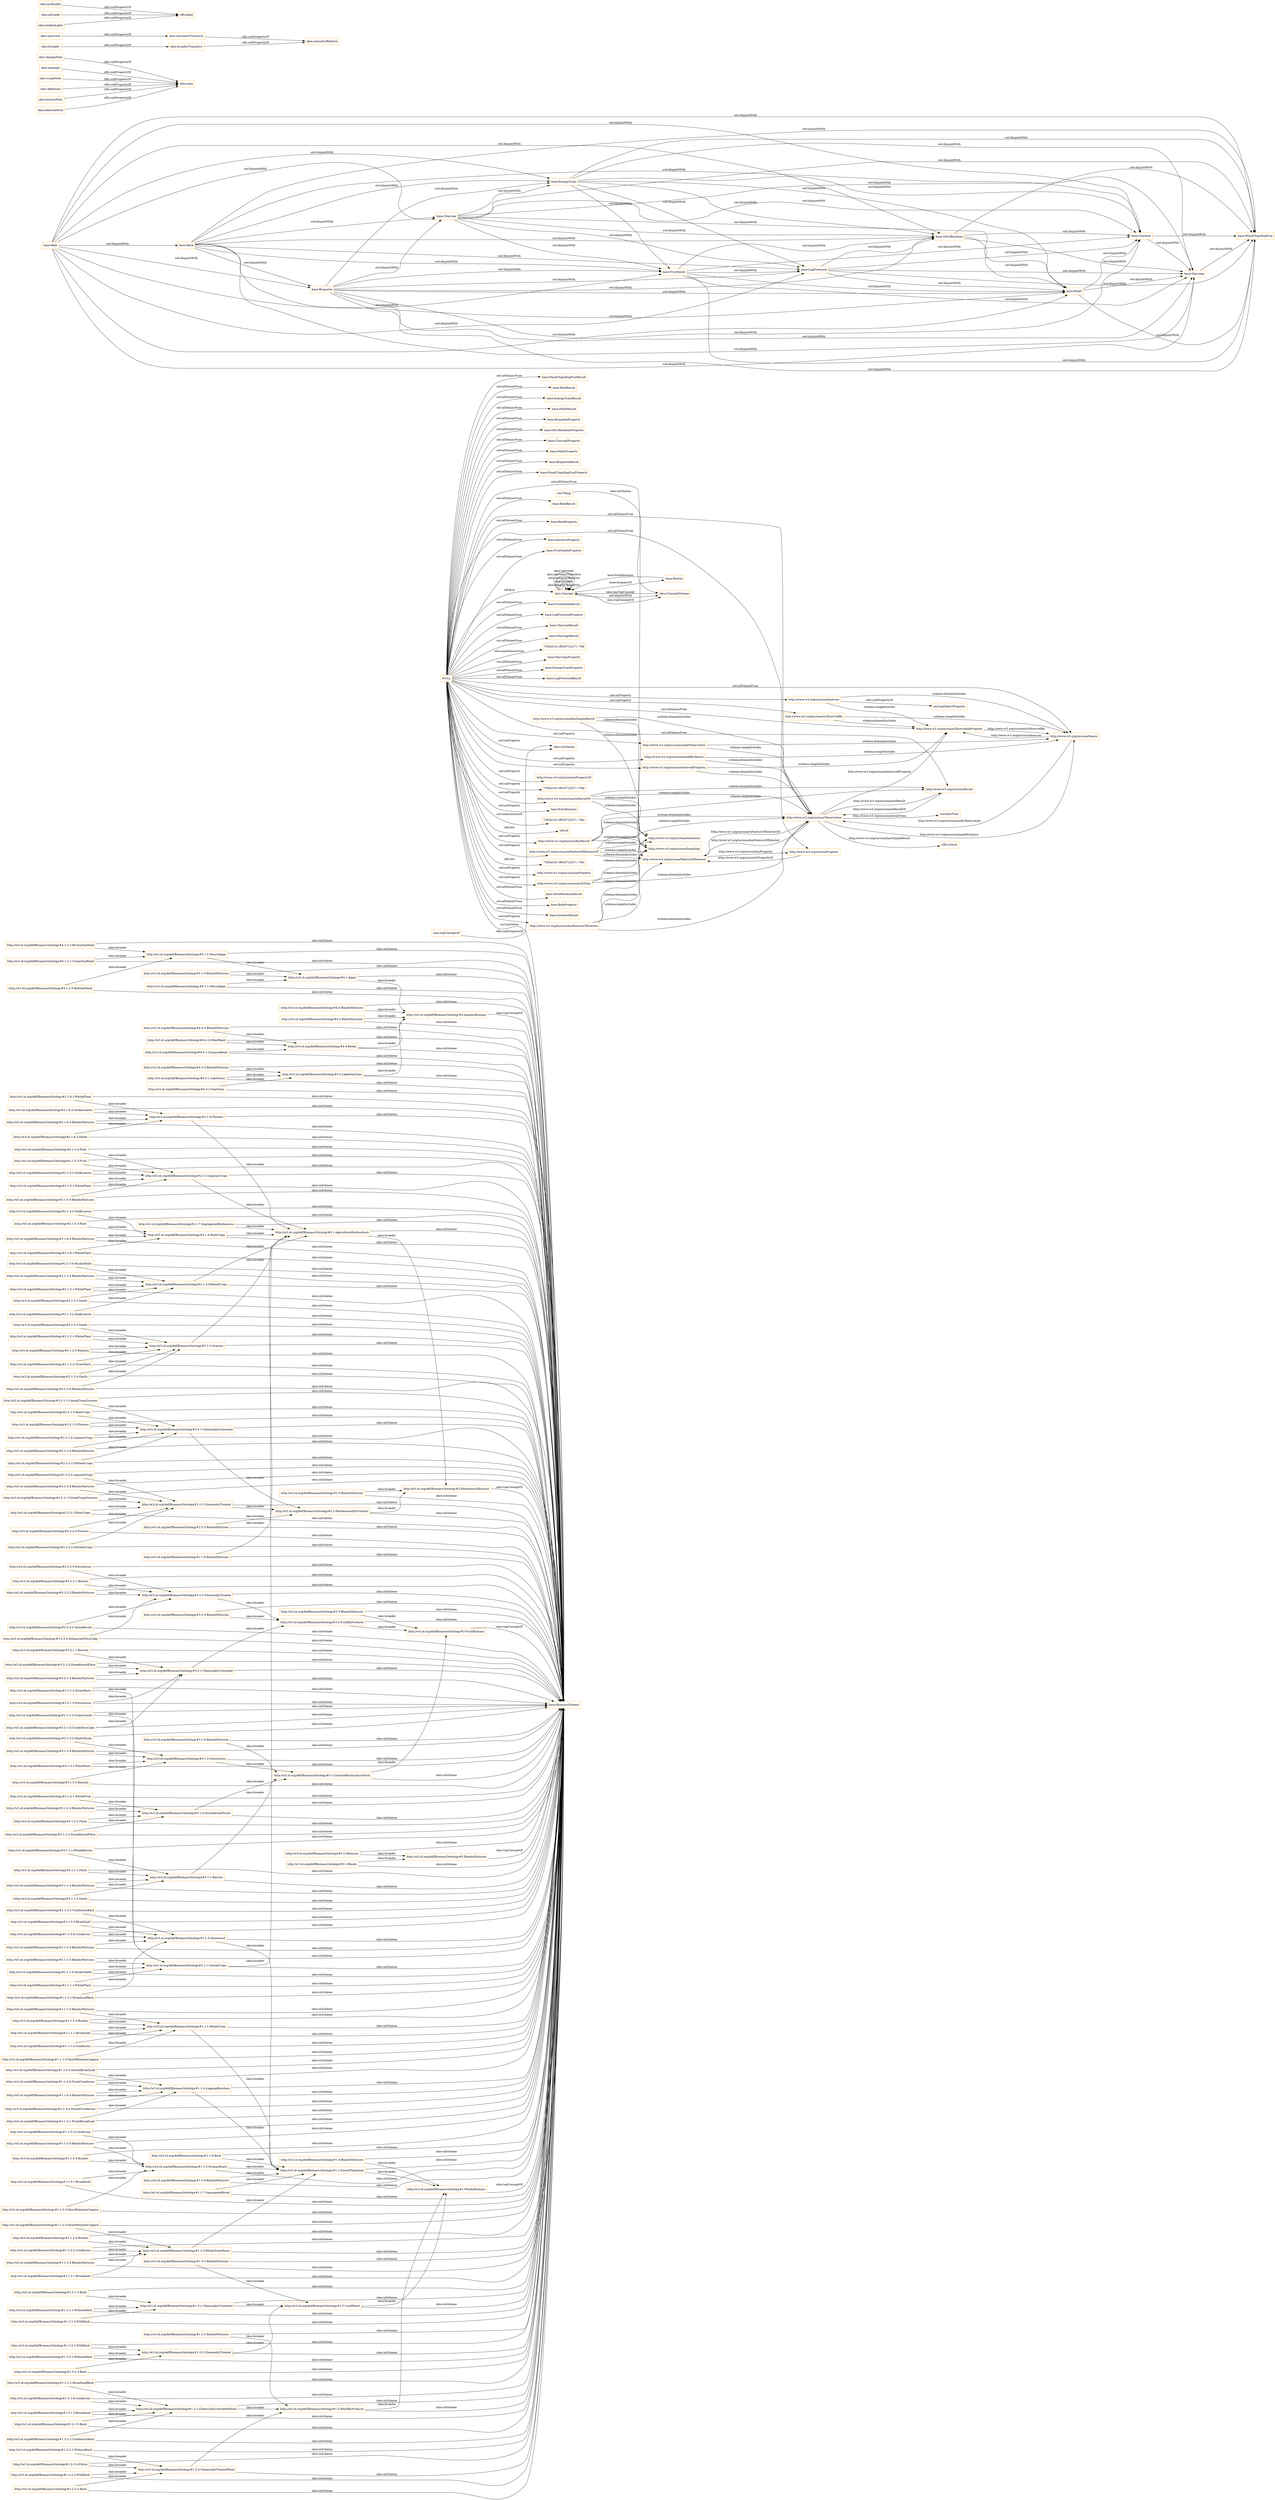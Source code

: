 digraph ar2dtool_diagram { 
rankdir=LR;
size="1501"
node [shape = rectangle, color="orange"]; "http://www.w3.org/ns/sosa/FeatureOfInterest" "base:OliveResiduesResult" "base:BaleProperty" "base:WoodChipsHogFuel" "base:OliveResidues" "http://www.w3.org/ns/sosa/Result" "base:SawdustResult" "base:WoodChipsHogFuelResult" "base:BaleResult" "base:EnergyGrainResult" "base:PelletResult" "base:EnergyGrain" "base:BriquetteProperty" "base:OliveResiduesProperty" "base:CharcoalProperty" "base:Biofuel" "base:Sawdust" "base:PelletProperty" "base:BriquetteResult" "base:WoodChipsHogFuelProperty" "skos:ConceptScheme" "base:BarkResult" "base:Bale" "http://www.w3.org/ns/sosa/Observation" "skos:Concept" "base:BarkProperty" "http://www.w3.org/ns/sosa/ObservableProperty" "base:Shavings" "base:SawdustProperty" "base:FruitSeedsProperty" "http://www.w3.org/ns/sosa/Sensor" "base:FruitSeedsResult" "base:Charcoal" "base:LogFirewoodProperty" "base:CharcoalResult" "base:FruitSeeds" "base:LogFirewood" "base:Pellet" "base:ShavingsResult" "base:Bark" "73f3a51b:18920722e71:-7fef" "base:ShavingsProperty" "base:EnergyGrainProperty" "base:LogFirewoodResult" "http://www.w3.org/ns/ssn/Property" "base:Briquette" ; /*classes style*/
	"http://w3.id.org/def/BiomassOntology#1-4-BlendsMixtures" -> "base:BiomassScheme" [ label = "skos:inScheme" ];
	"http://w3.id.org/def/BiomassOntology#1-4-BlendsMixtures" -> "http://w3.id.org/def/BiomassOntology#1-WoodyBiomass" [ label = "skos:broader" ];
	"http://w3.id.org/def/BiomassOntology#4-3-LakeSeaGrass" -> "base:BiomassScheme" [ label = "skos:inScheme" ];
	"http://w3.id.org/def/BiomassOntology#4-3-LakeSeaGrass" -> "http://w3.id.org/def/BiomassOntology#4-AquaticBiomass" [ label = "skos:broader" ];
	"http://w3.id.org/def/BiomassOntology#2-2-2-2-OilSeedCrops" -> "base:BiomassScheme" [ label = "skos:inScheme" ];
	"http://w3.id.org/def/BiomassOntology#2-2-2-2-OilSeedCrops" -> "http://w3.id.org/def/BiomassOntology#2-2-2-ChemicallyTreated" [ label = "skos:broader" ];
	"base:FruitSeeds" -> "base:OliveResidues" [ label = "owl:disjointWith" ];
	"base:FruitSeeds" -> "base:Sawdust" [ label = "owl:disjointWith" ];
	"base:FruitSeeds" -> "base:LogFirewood" [ label = "owl:disjointWith" ];
	"base:FruitSeeds" -> "base:WoodChipsHogFuel" [ label = "owl:disjointWith" ];
	"base:FruitSeeds" -> "base:Shavings" [ label = "owl:disjointWith" ];
	"base:FruitSeeds" -> "base:Pellet" [ label = "owl:disjointWith" ];
	"http://w3.id.org/def/BiomassOntology#1-1-3-5-BlendsMixtures" -> "base:BiomassScheme" [ label = "skos:inScheme" ];
	"http://w3.id.org/def/BiomassOntology#1-1-3-5-BlendsMixtures" -> "http://w3.id.org/def/BiomassOntology#1-1-3-Stemwood" [ label = "skos:broader" ];
	"skos:changeNote" -> "skos:note" [ label = "rdfs:subPropertyOf" ];
	"http://w3.id.org/def/BiomassOntology#1-1-1-1-BroadLeaf" -> "base:BiomassScheme" [ label = "skos:inScheme" ];
	"http://w3.id.org/def/BiomassOntology#1-1-1-1-BroadLeaf" -> "http://w3.id.org/def/BiomassOntology#1-1-1-WholeTrees" [ label = "skos:broader" ];
	"http://w3.id.org/def/BiomassOntology#3-1-1-Berries" -> "base:BiomassScheme" [ label = "skos:inScheme" ];
	"http://w3.id.org/def/BiomassOntology#3-1-1-Berries" -> "http://w3.id.org/def/BiomassOntology#3-1-OrchardHorticultureFruit" [ label = "skos:broader" ];
	"http://w3.id.org/def/BiomassOntology#1-1-4-4-StoredConiferous" -> "base:BiomassScheme" [ label = "skos:inScheme" ];
	"http://w3.id.org/def/BiomassOntology#1-1-4-4-StoredConiferous" -> "http://w3.id.org/def/BiomassOntology#1-1-4-LoggingResidues" [ label = "skos:broader" ];
	"http://w3.id.org/def/BiomassOntology#2-1-1-5-BlendsMixtures" -> "base:BiomassScheme" [ label = "skos:inScheme" ];
	"http://w3.id.org/def/BiomassOntology#2-1-1-5-BlendsMixtures" -> "http://w3.id.org/def/BiomassOntology#2-1-1-CerealCrops" [ label = "skos:broader" ];
	"http://w3.id.org/def/BiomassOntology#3-1-3-2-ShellsHusks" -> "base:BiomassScheme" [ label = "skos:inScheme" ];
	"http://w3.id.org/def/BiomassOntology#3-1-3-2-ShellsHusks" -> "http://w3.id.org/def/BiomassOntology#3-1-3-NutsAcorns" [ label = "skos:broader" ];
	"base:Sawdust" -> "base:WoodChipsHogFuel" [ label = "owl:disjointWith" ];
	"base:Sawdust" -> "base:Shavings" [ label = "owl:disjointWith" ];
	"http://w3.id.org/def/BiomassOntology#2-2-3-BlendsMixtures" -> "base:BiomassScheme" [ label = "skos:inScheme" ];
	"http://w3.id.org/def/BiomassOntology#2-2-3-BlendsMixtures" -> "http://w3.id.org/def/BiomassOntology#2-2-HerbaceousByProducts" [ label = "skos:broader" ];
	"http://w3.id.org/def/BiomassOntology#1-1-3-Stemwood" -> "base:BiomassScheme" [ label = "skos:inScheme" ];
	"http://w3.id.org/def/BiomassOntology#1-1-3-Stemwood" -> "http://w3.id.org/def/BiomassOntology#1-1-ForestPlantation" [ label = "skos:broader" ];
	"http://w3.id.org/def/BiomassOntology#3-3-BlendsMixtures" -> "base:BiomassScheme" [ label = "skos:inScheme" ];
	"http://w3.id.org/def/BiomassOntology#3-3-BlendsMixtures" -> "http://w3.id.org/def/BiomassOntology#3-FruitBiomass" [ label = "skos:broader" ];
	"http://w3.id.org/def/BiomassOntology#2-1-8-BlendsMixtures" -> "base:BiomassScheme" [ label = "skos:inScheme" ];
	"http://w3.id.org/def/BiomassOntology#2-1-8-BlendsMixtures" -> "http://w3.id.org/def/BiomassOntology#2-1-AgricultureHorticulture" [ label = "skos:broader" ];
	"http://w3.id.org/def/BiomassOntology#3-1-4-BlendsMixtures" -> "base:BiomassScheme" [ label = "skos:inScheme" ];
	"http://w3.id.org/def/BiomassOntology#3-1-4-BlendsMixtures" -> "http://w3.id.org/def/BiomassOntology#3-1-OrchardHorticultureFruit" [ label = "skos:broader" ];
	"http://w3.id.org/def/BiomassOntology#3-1-1-1-WholeBerries" -> "base:BiomassScheme" [ label = "skos:inScheme" ];
	"http://w3.id.org/def/BiomassOntology#3-1-1-1-WholeBerries" -> "http://w3.id.org/def/BiomassOntology#3-1-1-Berries" [ label = "skos:broader" ];
	"http://w3.id.org/def/BiomassOntology#2-1-6-1-WholePlant" -> "base:BiomassScheme" [ label = "skos:inScheme" ];
	"http://w3.id.org/def/BiomassOntology#2-1-6-1-WholePlant" -> "http://w3.id.org/def/BiomassOntology#2-1-6-Flowers" [ label = "skos:broader" ];
	"http://w3.id.org/def/BiomassOntology#2-2-2-1-CerealCropsGrasses" -> "base:BiomassScheme" [ label = "skos:inScheme" ];
	"http://w3.id.org/def/BiomassOntology#2-2-2-1-CerealCropsGrasses" -> "http://w3.id.org/def/BiomassOntology#2-2-2-ChemicallyTreated" [ label = "skos:broader" ];
	"http://w3.id.org/def/BiomassOntology#2-1-5-LegumeCrops" -> "base:BiomassScheme" [ label = "skos:inScheme" ];
	"http://w3.id.org/def/BiomassOntology#2-1-5-LegumeCrops" -> "http://w3.id.org/def/BiomassOntology#2-1-AgricultureHorticulture" [ label = "skos:broader" ];
	"http://w3.id.org/def/BiomassOntology#2-1-1-1-WholePlant" -> "base:BiomassScheme" [ label = "skos:inScheme" ];
	"http://w3.id.org/def/BiomassOntology#2-1-1-1-WholePlant" -> "http://w3.id.org/def/BiomassOntology#2-1-1-CerealCrops" [ label = "skos:broader" ];
	"skos:example" -> "skos:note" [ label = "rdfs:subPropertyOf" ];
	"http://w3.id.org/def/BiomassOntology#1-1-5-4-Bushes" -> "base:BiomassScheme" [ label = "skos:inScheme" ];
	"http://w3.id.org/def/BiomassOntology#1-1-5-4-Bushes" -> "http://w3.id.org/def/BiomassOntology#1-1-5-StumpsRoots" [ label = "skos:broader" ];
	"http://w3.id.org/def/BiomassOntology#1-2-1-1-BroadLeafBark" -> "base:BiomassScheme" [ label = "skos:inScheme" ];
	"http://w3.id.org/def/BiomassOntology#1-2-1-1-BroadLeafBark" -> "http://w3.id.org/def/BiomassOntology#1-2-1-ChemicallyUntreatedWood" [ label = "skos:broader" ];
	"http://w3.id.org/def/BiomassOntology#2-2-HerbaceousByProducts" -> "base:BiomassScheme" [ label = "skos:inScheme" ];
	"http://w3.id.org/def/BiomassOntology#2-2-HerbaceousByProducts" -> "http://w3.id.org/def/BiomassOntology#2-HerbaceousBiomass" [ label = "skos:broader" ];
	"http://www.w3.org/ns/sosa/resultTime" -> "http://www.w3.org/ns/sosa/Observation" [ label = "schema:domainIncludes" ];
	"http://www.w3.org/ns/sosa/resultTime" -> "http://www.w3.org/ns/sosa/Actuation" [ label = "schema:domainIncludes" ];
	"http://www.w3.org/ns/sosa/resultTime" -> "http://www.w3.org/ns/sosa/Sampling" [ label = "schema:domainIncludes" ];
	"http://w3.id.org/def/BiomassOntology#1-1-4-3-StoredBroadLeaf" -> "base:BiomassScheme" [ label = "skos:inScheme" ];
	"http://w3.id.org/def/BiomassOntology#1-1-4-3-StoredBroadLeaf" -> "http://w3.id.org/def/BiomassOntology#1-1-4-LoggingResidues" [ label = "skos:broader" ];
	"http://w3.id.org/def/BiomassOntology#1-1-2-5-BlendsMixtures" -> "base:BiomassScheme" [ label = "skos:inScheme" ];
	"http://w3.id.org/def/BiomassOntology#1-1-2-5-BlendsMixtures" -> "http://w3.id.org/def/BiomassOntology#1-1-2-WholeTreesRoots" [ label = "skos:broader" ];
	"http://w3.id.org/def/BiomassOntology#4-1-3-BlendsMixtures" -> "base:BiomassScheme" [ label = "skos:inScheme" ];
	"http://w3.id.org/def/BiomassOntology#4-1-3-BlendsMixtures" -> "http://w3.id.org/def/BiomassOntology#4-1-Algae" [ label = "skos:broader" ];
	"http://w3.id.org/def/BiomassOntology#1-3-3-BlendsMixtures" -> "base:BiomassScheme" [ label = "skos:inScheme" ];
	"http://w3.id.org/def/BiomassOntology#1-3-3-BlendsMixtures" -> "http://w3.id.org/def/BiomassOntology#1-3-UsedWood" [ label = "skos:broader" ];
	"skos:broaderTransitive" -> "skos:semanticRelation" [ label = "rdfs:subPropertyOf" ];
	"http://w3.id.org/def/BiomassOntology#1-1-1-4-Bushes" -> "base:BiomassScheme" [ label = "skos:inScheme" ];
	"http://w3.id.org/def/BiomassOntology#1-1-1-4-Bushes" -> "http://w3.id.org/def/BiomassOntology#1-1-1-WholeTrees" [ label = "skos:broader" ];
	"skos:narrower" -> "skos:narrowerTransitive" [ label = "rdfs:subPropertyOf" ];
	"http://w3.id.org/def/BiomassOntology#2-1-4-2-StalkLeaves" -> "base:BiomassScheme" [ label = "skos:inScheme" ];
	"http://w3.id.org/def/BiomassOntology#2-1-4-2-StalkLeaves" -> "http://w3.id.org/def/BiomassOntology#2-1-4-RootCrops" [ label = "skos:broader" ];
	"http://w3.id.org/def/BiomassOntology#1-1-5-2-Coniferous" -> "base:BiomassScheme" [ label = "skos:inScheme" ];
	"http://w3.id.org/def/BiomassOntology#1-1-5-2-Coniferous" -> "http://w3.id.org/def/BiomassOntology#1-1-5-StumpsRoots" [ label = "skos:broader" ];
	"http://w3.id.org/def/BiomassOntology#2-3-BlendsMixtures" -> "base:BiomassScheme" [ label = "skos:inScheme" ];
	"http://w3.id.org/def/BiomassOntology#2-3-BlendsMixtures" -> "http://w3.id.org/def/BiomassOntology#2-HerbaceousBiomass" [ label = "skos:broader" ];
	"http://w3.id.org/def/BiomassOntology#2-1-3-4-HusksShells" -> "base:BiomassScheme" [ label = "skos:inScheme" ];
	"http://w3.id.org/def/BiomassOntology#2-1-3-4-HusksShells" -> "http://w3.id.org/def/BiomassOntology#2-1-3-OilSeedCrops" [ label = "skos:broader" ];
	"http://w3.id.org/def/BiomassOntology#5-2-Mixtures" -> "base:BiomassScheme" [ label = "skos:inScheme" ];
	"http://w3.id.org/def/BiomassOntology#5-2-Mixtures" -> "http://w3.id.org/def/BiomassOntology#5-BlendsMixtures" [ label = "skos:broader" ];
	"http://www.w3.org/ns/sosa/madeObservation" -> "http://www.w3.org/ns/sosa/Observation" [ label = "schema:rangeIncludes" ];
	"http://www.w3.org/ns/sosa/madeObservation" -> "http://www.w3.org/ns/sosa/Sensor" [ label = "schema:domainIncludes" ];
	"http://w3.id.org/def/BiomassOntology#2-1-2-1-WholePlant" -> "base:BiomassScheme" [ label = "skos:inScheme" ];
	"http://w3.id.org/def/BiomassOntology#2-1-2-1-WholePlant" -> "http://w3.id.org/def/BiomassOntology#2-1-2-Grasses" [ label = "skos:broader" ];
	"http://w3.id.org/def/BiomassOntology#1-1-ForestPlantation" -> "base:BiomassScheme" [ label = "skos:inScheme" ];
	"http://w3.id.org/def/BiomassOntology#1-1-ForestPlantation" -> "http://w3.id.org/def/BiomassOntology#1-WoodyBiomass" [ label = "skos:broader" ];
	"http://w3.id.org/def/BiomassOntology#2-1-1-2-StrawParts" -> "base:BiomassScheme" [ label = "skos:inScheme" ];
	"http://w3.id.org/def/BiomassOntology#2-1-1-2-StrawParts" -> "http://w3.id.org/def/BiomassOntology#2-1-1-CerealCrops" [ label = "skos:broader" ];
	"skos:scopeNote" -> "skos:note" [ label = "rdfs:subPropertyOf" ];
	"http://w3.id.org/def/BiomassOntology#2-1-6-2-StalksLeaves" -> "base:BiomassScheme" [ label = "skos:inScheme" ];
	"http://w3.id.org/def/BiomassOntology#2-1-6-2-StalksLeaves" -> "http://w3.id.org/def/BiomassOntology#2-1-6-Flowers" [ label = "skos:broader" ];
	"http://w3.id.org/def/BiomassOntology#2-1-4-3-Root" -> "base:BiomassScheme" [ label = "skos:inScheme" ];
	"http://w3.id.org/def/BiomassOntology#2-1-4-3-Root" -> "http://w3.id.org/def/BiomassOntology#2-1-4-RootCrops" [ label = "skos:broader" ];
	"http://w3.id.org/def/BiomassOntology#4-4-3-BlendsMixtures" -> "base:BiomassScheme" [ label = "skos:inScheme" ];
	"http://w3.id.org/def/BiomassOntology#4-4-3-BlendsMixtures" -> "http://w3.id.org/def/BiomassOntology#4-4-Reeds" [ label = "skos:broader" ];
	"base:Charcoal" -> "base:FruitSeeds" [ label = "owl:disjointWith" ];
	"base:Charcoal" -> "base:EnergyGrain" [ label = "owl:disjointWith" ];
	"base:Charcoal" -> "base:LogFirewood" [ label = "owl:disjointWith" ];
	"base:Charcoal" -> "base:Pellet" [ label = "owl:disjointWith" ];
	"base:Charcoal" -> "base:Sawdust" [ label = "owl:disjointWith" ];
	"base:Charcoal" -> "base:WoodChipsHogFuel" [ label = "owl:disjointWith" ];
	"base:Charcoal" -> "base:OliveResidues" [ label = "owl:disjointWith" ];
	"base:Charcoal" -> "base:Shavings" [ label = "owl:disjointWith" ];
	"skos:prefLabel" -> "rdfs:label" [ label = "rdfs:subPropertyOf" ];
	"http://www.w3.org/ns/sosa/hasSimpleResult" -> "http://www.w3.org/ns/sosa/Observation" [ label = "schema:domainIncludes" ];
	"http://www.w3.org/ns/sosa/hasSimpleResult" -> "http://www.w3.org/ns/sosa/Actuation" [ label = "schema:domainIncludes" ];
	"http://www.w3.org/ns/sosa/hasSimpleResult" -> "http://www.w3.org/ns/sosa/Sampling" [ label = "schema:domainIncludes" ];
	"http://w3.id.org/def/BiomassOntology#2-1-2-4-Shells" -> "base:BiomassScheme" [ label = "skos:inScheme" ];
	"http://w3.id.org/def/BiomassOntology#2-1-2-4-Shells" -> "http://w3.id.org/def/BiomassOntology#2-1-2-Grasses" [ label = "skos:broader" ];
	"http://w3.id.org/def/BiomassOntology#4-1-2-MacroAlgae" -> "base:BiomassScheme" [ label = "skos:inScheme" ];
	"http://w3.id.org/def/BiomassOntology#4-1-2-MacroAlgae" -> "http://w3.id.org/def/BiomassOntology#4-1-Algae" [ label = "skos:broader" ];
	"http://w3.id.org/def/BiomassOntology#3-2-3-BlendsMixtures" -> "base:BiomassScheme" [ label = "skos:inScheme" ];
	"http://w3.id.org/def/BiomassOntology#3-2-3-BlendsMixtures" -> "http://w3.id.org/def/BiomassOntology#3-2-FruitByProducts" [ label = "skos:broader" ];
	"base:OliveResidues" -> "base:Sawdust" [ label = "owl:disjointWith" ];
	"base:OliveResidues" -> "base:Shavings" [ label = "owl:disjointWith" ];
	"base:OliveResidues" -> "base:Pellet" [ label = "owl:disjointWith" ];
	"base:OliveResidues" -> "base:WoodChipsHogFuel" [ label = "owl:disjointWith" ];
	"http://w3.id.org/def/BiomassOntology#1-1-1-5-BlendsMixtures" -> "base:BiomassScheme" [ label = "skos:inScheme" ];
	"http://w3.id.org/def/BiomassOntology#1-1-1-5-BlendsMixtures" -> "http://w3.id.org/def/BiomassOntology#1-1-1-WholeTrees" [ label = "skos:broader" ];
	"http://w3.id.org/def/BiomassOntology#1-2-3-BlendsMixtures" -> "base:BiomassScheme" [ label = "skos:inScheme" ];
	"http://w3.id.org/def/BiomassOntology#1-2-3-BlendsMixtures" -> "http://w3.id.org/def/BiomassOntology#1-2-WoodByProducts" [ label = "skos:broader" ];
	"http://w3.id.org/def/BiomassOntology#4-1-2-1-GreenSeaWeed" -> "base:BiomassScheme" [ label = "skos:inScheme" ];
	"http://w3.id.org/def/BiomassOntology#4-1-2-1-GreenSeaWeed" -> "http://w3.id.org/def/BiomassOntology#4-1-2-MacroAlgae" [ label = "skos:broader" ];
	"http://w3.id.org/def/BiomassOntology#3-1-2-1-WholeFruit" -> "base:BiomassScheme" [ label = "skos:inScheme" ];
	"http://w3.id.org/def/BiomassOntology#3-1-2-1-WholeFruit" -> "http://w3.id.org/def/BiomassOntology#3-1-2-StoneKernelFruits" [ label = "skos:broader" ];
	"base:Bale" -> "base:OliveResidues" [ label = "owl:disjointWith" ];
	"base:Bale" -> "base:EnergyGrain" [ label = "owl:disjointWith" ];
	"base:Bale" -> "base:Bark" [ label = "owl:disjointWith" ];
	"base:Bale" -> "base:WoodChipsHogFuel" [ label = "owl:disjointWith" ];
	"base:Bale" -> "base:LogFirewood" [ label = "owl:disjointWith" ];
	"base:Bale" -> "base:Sawdust" [ label = "owl:disjointWith" ];
	"base:Bale" -> "base:FruitSeeds" [ label = "owl:disjointWith" ];
	"base:Bale" -> "base:Pellet" [ label = "owl:disjointWith" ];
	"base:Bale" -> "base:Shavings" [ label = "owl:disjointWith" ];
	"base:Bale" -> "base:Charcoal" [ label = "owl:disjointWith" ];
	"base:Bale" -> "base:Briquette" [ label = "owl:disjointWith" ];
	"http://w3.id.org/def/BiomassOntology#4-1-Algae" -> "base:BiomassScheme" [ label = "skos:inScheme" ];
	"http://w3.id.org/def/BiomassOntology#4-1-Algae" -> "http://w3.id.org/def/BiomassOntology#4-AquaticBiomass" [ label = "skos:broader" ];
	"http://w3.id.org/def/BiomassOntology#1-2-1-4-Coniferous" -> "base:BiomassScheme" [ label = "skos:inScheme" ];
	"http://w3.id.org/def/BiomassOntology#1-2-1-4-Coniferous" -> "http://w3.id.org/def/BiomassOntology#1-2-1-ChemicallyUntreatedWood" [ label = "skos:broader" ];
	"http://www.w3.org/ns/sosa/observedProperty" -> "http://www.w3.org/ns/sosa/ObservableProperty" [ label = "schema:rangeIncludes" ];
	"http://www.w3.org/ns/sosa/observedProperty" -> "http://www.w3.org/ns/sosa/Observation" [ label = "schema:domainIncludes" ];
	"http://w3.id.org/def/BiomassOntology#1-1-1-2-Coniferous" -> "base:BiomassScheme" [ label = "skos:inScheme" ];
	"http://w3.id.org/def/BiomassOntology#1-1-1-2-Coniferous" -> "http://w3.id.org/def/BiomassOntology#1-1-1-WholeTrees" [ label = "skos:broader" ];
	"http://w3.id.org/def/BiomassOntology#2-2-2-ChemicallyTreated" -> "base:BiomassScheme" [ label = "skos:inScheme" ];
	"http://w3.id.org/def/BiomassOntology#2-2-2-ChemicallyTreated" -> "http://w3.id.org/def/BiomassOntology#2-2-HerbaceousByProducts" [ label = "skos:broader" ];
	"http://www.w3.org/ns/sosa/observes" -> "http://www.w3.org/ns/sosa/ObservableProperty" [ label = "schema:rangeIncludes" ];
	"http://www.w3.org/ns/sosa/observes" -> "owl:topObjectProperty" [ label = "rdfs:subPropertyOf" ];
	"http://www.w3.org/ns/sosa/observes" -> "http://www.w3.org/ns/sosa/Sensor" [ label = "schema:domainIncludes" ];
	"http://w3.id.org/def/BiomassOntology#2-2-1-ChemicallyUntreated" -> "base:BiomassScheme" [ label = "skos:inScheme" ];
	"http://w3.id.org/def/BiomassOntology#2-2-1-ChemicallyUntreated" -> "http://w3.id.org/def/BiomassOntology#2-2-HerbaceousByProducts" [ label = "skos:broader" ];
	"http://w3.id.org/def/BiomassOntology#3-2-2-1-Berries" -> "base:BiomassScheme" [ label = "skos:inScheme" ];
	"http://w3.id.org/def/BiomassOntology#3-2-2-1-Berries" -> "http://w3.id.org/def/BiomassOntology#3-2-2-ChemicallyTreated" [ label = "skos:broader" ];
	"http://w3.id.org/def/BiomassOntology#2-1-3-1-WholePlant" -> "base:BiomassScheme" [ label = "skos:inScheme" ];
	"http://w3.id.org/def/BiomassOntology#2-1-3-1-WholePlant" -> "http://w3.id.org/def/BiomassOntology#2-1-3-OilSeedCrops" [ label = "skos:broader" ];
	"http://w3.id.org/def/BiomassOntology#2-2-1-2-OilSeedCrops" -> "base:BiomassScheme" [ label = "skos:inScheme" ];
	"http://w3.id.org/def/BiomassOntology#2-2-1-2-OilSeedCrops" -> "http://w3.id.org/def/BiomassOntology#2-2-1-ChemicallyUntreated" [ label = "skos:broader" ];
	"http://w3.id.org/def/BiomassOntology#1-3-1-2-WithBark" -> "base:BiomassScheme" [ label = "skos:inScheme" ];
	"http://w3.id.org/def/BiomassOntology#1-3-1-2-WithBark" -> "http://w3.id.org/def/BiomassOntology#1-3-1-ChemicallyUntreated" [ label = "skos:broader" ];
	"http://w3.id.org/def/BiomassOntology#2-2-1-1-CerealCropsGrasses" -> "base:BiomassScheme" [ label = "skos:inScheme" ];
	"http://w3.id.org/def/BiomassOntology#2-2-1-1-CerealCropsGrasses" -> "http://w3.id.org/def/BiomassOntology#2-2-1-ChemicallyUntreated" [ label = "skos:broader" ];
	"http://w3.id.org/def/BiomassOntology#4-5-BlendsMixtures" -> "base:BiomassScheme" [ label = "skos:inScheme" ];
	"http://w3.id.org/def/BiomassOntology#4-5-BlendsMixtures" -> "http://w3.id.org/def/BiomassOntology#4-AquaticBiomass" [ label = "skos:broader" ];
	"http://w3.id.org/def/BiomassOntology#2-1-2-2-StrawParts" -> "base:BiomassScheme" [ label = "skos:inScheme" ];
	"http://w3.id.org/def/BiomassOntology#2-1-2-2-StrawParts" -> "http://w3.id.org/def/BiomassOntology#2-1-2-Grasses" [ label = "skos:broader" ];
	"http://w3.id.org/def/BiomassOntology#2-1-7-SegregatedHerbaceous" -> "base:BiomassScheme" [ label = "skos:inScheme" ];
	"http://w3.id.org/def/BiomassOntology#2-1-7-SegregatedHerbaceous" -> "http://w3.id.org/def/BiomassOntology#2-1-AgricultureHorticulture" [ label = "skos:broader" ];
	"http://w3.id.org/def/BiomassOntology#3-1-1-2-Flesh" -> "base:BiomassScheme" [ label = "skos:inScheme" ];
	"http://w3.id.org/def/BiomassOntology#3-1-1-2-Flesh" -> "http://w3.id.org/def/BiomassOntology#3-1-1-Berries" [ label = "skos:broader" ];
	"http://w3.id.org/def/BiomassOntology#2-1-AgricultureHorticulture" -> "base:BiomassScheme" [ label = "skos:inScheme" ];
	"http://w3.id.org/def/BiomassOntology#2-1-AgricultureHorticulture" -> "http://w3.id.org/def/BiomassOntology#2-HerbaceousBiomass" [ label = "skos:broader" ];
	"http://w3.id.org/def/BiomassOntology#4-1-2-2-BrownSeaWeed" -> "base:BiomassScheme" [ label = "skos:inScheme" ];
	"http://w3.id.org/def/BiomassOntology#4-1-2-2-BrownSeaWeed" -> "http://w3.id.org/def/BiomassOntology#4-1-2-MacroAlgae" [ label = "skos:broader" ];
	"skos:narrowerTransitive" -> "skos:semanticRelation" [ label = "rdfs:subPropertyOf" ];
	"http://w3.id.org/def/BiomassOntology#4-3-3-BlendsMixtures" -> "base:BiomassScheme" [ label = "skos:inScheme" ];
	"http://w3.id.org/def/BiomassOntology#4-3-3-BlendsMixtures" -> "http://w3.id.org/def/BiomassOntology#4-3-LakeSeaGrass" [ label = "skos:broader" ];
	"http://w3.id.org/def/BiomassOntology#1-1-3-2-ConiferousBark" -> "base:BiomassScheme" [ label = "skos:inScheme" ];
	"http://w3.id.org/def/BiomassOntology#1-1-3-2-ConiferousBark" -> "http://w3.id.org/def/BiomassOntology#1-1-3-Stemwood" [ label = "skos:broader" ];
	"http://w3.id.org/def/BiomassOntology#1-2-2-2-WithBark" -> "base:BiomassScheme" [ label = "skos:inScheme" ];
	"http://w3.id.org/def/BiomassOntology#1-2-2-2-WithBark" -> "http://w3.id.org/def/BiomassOntology#1-2-2-ChemicallyTreatedWood" [ label = "skos:broader" ];
	"skos:altLabel" -> "rdfs:label" [ label = "rdfs:subPropertyOf" ];
	"http://w3.id.org/def/BiomassOntology#2-1-4-RootCrops" -> "base:BiomassScheme" [ label = "skos:inScheme" ];
	"http://w3.id.org/def/BiomassOntology#2-1-4-RootCrops" -> "http://w3.id.org/def/BiomassOntology#2-1-AgricultureHorticulture" [ label = "skos:broader" ];
	"http://w3.id.org/def/BiomassOntology#1-2-1-2-ConiferousBark" -> "base:BiomassScheme" [ label = "skos:inScheme" ];
	"http://w3.id.org/def/BiomassOntology#1-2-1-2-ConiferousBark" -> "http://w3.id.org/def/BiomassOntology#1-2-1-ChemicallyUntreatedWood" [ label = "skos:broader" ];
	"skos:Concept" -> "skos:ConceptScheme" [ label = "owl:disjointWith" ];
	"http://w3.id.org/def/BiomassOntology#2-2-2-6-BlendsMixtures" -> "base:BiomassScheme" [ label = "skos:inScheme" ];
	"http://w3.id.org/def/BiomassOntology#2-2-2-6-BlendsMixtures" -> "http://w3.id.org/def/BiomassOntology#2-2-2-ChemicallyTreated" [ label = "skos:broader" ];
	"http://w3.id.org/def/BiomassOntology#3-2-1-ChemicallyUntreated" -> "base:BiomassScheme" [ label = "skos:inScheme" ];
	"http://w3.id.org/def/BiomassOntology#3-2-1-ChemicallyUntreated" -> "http://w3.id.org/def/BiomassOntology#3-2-FruitByProducts" [ label = "skos:broader" ];
	"skos:hiddenLabel" -> "rdfs:label" [ label = "rdfs:subPropertyOf" ];
	"http://w3.id.org/def/BiomassOntology#2-1-2-3-Seeds" -> "base:BiomassScheme" [ label = "skos:inScheme" ];
	"http://w3.id.org/def/BiomassOntology#2-1-2-3-Seeds" -> "http://w3.id.org/def/BiomassOntology#2-1-2-Grasses" [ label = "skos:broader" ];
	"http://w3.id.org/def/BiomassOntology#3-2-2-3-NutsAcorns" -> "base:BiomassScheme" [ label = "skos:inScheme" ];
	"http://w3.id.org/def/BiomassOntology#3-2-2-3-NutsAcorns" -> "http://w3.id.org/def/BiomassOntology#3-2-2-ChemicallyTreated" [ label = "skos:broader" ];
	"http://w3.id.org/def/BiomassOntology#2-2-1-4-LegumeCrops" -> "base:BiomassScheme" [ label = "skos:inScheme" ];
	"http://w3.id.org/def/BiomassOntology#2-2-1-4-LegumeCrops" -> "http://w3.id.org/def/BiomassOntology#2-2-1-ChemicallyUntreated" [ label = "skos:broader" ];
	"http://w3.id.org/def/BiomassOntology#1-3-2-1-WithoutBark" -> "base:BiomassScheme" [ label = "skos:inScheme" ];
	"http://w3.id.org/def/BiomassOntology#1-3-2-1-WithoutBark" -> "http://w3.id.org/def/BiomassOntology#1-3-2-ChemicallyTreated" [ label = "skos:broader" ];
	"http://www.w3.org/ns/sosa/hasFeatureOfInterest" -> "http://www.w3.org/ns/sosa/Observation" [ label = "schema:domainIncludes" ];
	"http://www.w3.org/ns/sosa/hasFeatureOfInterest" -> "http://www.w3.org/ns/sosa/FeatureOfInterest" [ label = "schema:rangeIncludes" ];
	"http://www.w3.org/ns/sosa/hasFeatureOfInterest" -> "http://www.w3.org/ns/sosa/Sampling" [ label = "schema:domainIncludes" ];
	"http://www.w3.org/ns/sosa/hasFeatureOfInterest" -> "http://www.w3.org/ns/sosa/Actuation" [ label = "schema:domainIncludes" ];
	"http://w3.id.org/def/BiomassOntology#2-1-1-CerealCrops" -> "base:BiomassScheme" [ label = "skos:inScheme" ];
	"http://w3.id.org/def/BiomassOntology#2-1-1-CerealCrops" -> "http://w3.id.org/def/BiomassOntology#2-1-AgricultureHorticulture" [ label = "skos:broader" ];
	"base:Bark" -> "base:Shavings" [ label = "owl:disjointWith" ];
	"base:Bark" -> "base:WoodChipsHogFuel" [ label = "owl:disjointWith" ];
	"base:Bark" -> "base:LogFirewood" [ label = "owl:disjointWith" ];
	"base:Bark" -> "base:OliveResidues" [ label = "owl:disjointWith" ];
	"base:Bark" -> "base:EnergyGrain" [ label = "owl:disjointWith" ];
	"base:Bark" -> "base:Sawdust" [ label = "owl:disjointWith" ];
	"base:Bark" -> "base:Pellet" [ label = "owl:disjointWith" ];
	"base:Bark" -> "base:Briquette" [ label = "owl:disjointWith" ];
	"base:Bark" -> "base:FruitSeeds" [ label = "owl:disjointWith" ];
	"base:Bark" -> "base:Charcoal" [ label = "owl:disjointWith" ];
	"http://w3.id.org/def/BiomassOntology#3-1-3-4-BlendsMixtures" -> "base:BiomassScheme" [ label = "skos:inScheme" ];
	"http://w3.id.org/def/BiomassOntology#3-1-3-4-BlendsMixtures" -> "http://w3.id.org/def/BiomassOntology#3-1-3-NutsAcorns" [ label = "skos:broader" ];
	"http://w3.id.org/def/BiomassOntology#2-1-4-1-WholePlant" -> "base:BiomassScheme" [ label = "skos:inScheme" ];
	"http://w3.id.org/def/BiomassOntology#2-1-4-1-WholePlant" -> "http://w3.id.org/def/BiomassOntology#2-1-4-RootCrops" [ label = "skos:broader" ];
	"http://w3.id.org/def/BiomassOntology#1-1-4-2-FreshConiferous" -> "base:BiomassScheme" [ label = "skos:inScheme" ];
	"http://w3.id.org/def/BiomassOntology#1-1-4-2-FreshConiferous" -> "http://w3.id.org/def/BiomassOntology#1-1-4-LoggingResidues" [ label = "skos:broader" ];
	"http://www.w3.org/ns/sosa/isFeatureOfInterestOf" -> "http://www.w3.org/ns/sosa/FeatureOfInterest" [ label = "schema:domainIncludes" ];
	"http://www.w3.org/ns/sosa/isFeatureOfInterestOf" -> "http://www.w3.org/ns/sosa/Actuation" [ label = "schema:rangeIncludes" ];
	"http://www.w3.org/ns/sosa/isFeatureOfInterestOf" -> "http://www.w3.org/ns/sosa/Sampling" [ label = "schema:rangeIncludes" ];
	"http://www.w3.org/ns/sosa/isFeatureOfInterestOf" -> "http://www.w3.org/ns/sosa/Observation" [ label = "schema:rangeIncludes" ];
	"base:Briquette" -> "base:OliveResidues" [ label = "owl:disjointWith" ];
	"base:Briquette" -> "base:Shavings" [ label = "owl:disjointWith" ];
	"base:Briquette" -> "base:LogFirewood" [ label = "owl:disjointWith" ];
	"base:Briquette" -> "base:EnergyGrain" [ label = "owl:disjointWith" ];
	"base:Briquette" -> "base:FruitSeeds" [ label = "owl:disjointWith" ];
	"base:Briquette" -> "base:Pellet" [ label = "owl:disjointWith" ];
	"base:Briquette" -> "base:Charcoal" [ label = "owl:disjointWith" ];
	"base:Briquette" -> "base:Sawdust" [ label = "owl:disjointWith" ];
	"base:Briquette" -> "base:WoodChipsHogFuel" [ label = "owl:disjointWith" ];
	"http://w3.id.org/def/BiomassOntology#1-1-2-3-ShortRotationCoppice" -> "base:BiomassScheme" [ label = "skos:inScheme" ];
	"http://w3.id.org/def/BiomassOntology#1-1-2-3-ShortRotationCoppice" -> "http://w3.id.org/def/BiomassOntology#1-1-2-WholeTreesRoots" [ label = "skos:broader" ];
	"http://w3.id.org/def/BiomassOntology#1-2-WoodByProducts" -> "base:BiomassScheme" [ label = "skos:inScheme" ];
	"http://w3.id.org/def/BiomassOntology#1-2-WoodByProducts" -> "http://w3.id.org/def/BiomassOntology#1-WoodyBiomass" [ label = "skos:broader" ];
	"http://w3.id.org/def/BiomassOntology#3-2-2-5-BlendsMixtures" -> "base:BiomassScheme" [ label = "skos:inScheme" ];
	"http://w3.id.org/def/BiomassOntology#3-2-2-5-BlendsMixtures" -> "http://w3.id.org/def/BiomassOntology#3-2-2-ChemicallyTreated" [ label = "skos:broader" ];
	"http://w3.id.org/def/BiomassOntology#3-1-2-StoneKernelFruits" -> "base:BiomassScheme" [ label = "skos:inScheme" ];
	"http://w3.id.org/def/BiomassOntology#3-1-2-StoneKernelFruits" -> "http://w3.id.org/def/BiomassOntology#3-1-OrchardHorticultureFruit" [ label = "skos:broader" ];
	"http://w3.id.org/def/BiomassOntology#1-1-4-1-FreshBroadLeaf" -> "base:BiomassScheme" [ label = "skos:inScheme" ];
	"http://w3.id.org/def/BiomassOntology#1-1-4-1-FreshBroadLeaf" -> "http://w3.id.org/def/BiomassOntology#1-1-4-LoggingResidues" [ label = "skos:broader" ];
	"http://w3.id.org/def/BiomassOntology#3-2-2-4-ExhaustedOliveCake" -> "base:BiomassScheme" [ label = "skos:inScheme" ];
	"http://w3.id.org/def/BiomassOntology#3-2-2-4-ExhaustedOliveCake" -> "http://w3.id.org/def/BiomassOntology#3-2-2-ChemicallyTreated" [ label = "skos:broader" ];
	"base:EnergyGrain" -> "base:WoodChipsHogFuel" [ label = "owl:disjointWith" ];
	"base:EnergyGrain" -> "base:Shavings" [ label = "owl:disjointWith" ];
	"base:EnergyGrain" -> "base:Sawdust" [ label = "owl:disjointWith" ];
	"base:EnergyGrain" -> "base:Pellet" [ label = "owl:disjointWith" ];
	"base:EnergyGrain" -> "base:FruitSeeds" [ label = "owl:disjointWith" ];
	"base:EnergyGrain" -> "base:OliveResidues" [ label = "owl:disjointWith" ];
	"base:EnergyGrain" -> "base:LogFirewood" [ label = "owl:disjointWith" ];
	"http://w3.id.org/def/BiomassOntology#1-3-2-2-WithBark" -> "base:BiomassScheme" [ label = "skos:inScheme" ];
	"http://w3.id.org/def/BiomassOntology#1-3-2-2-WithBark" -> "http://w3.id.org/def/BiomassOntology#1-3-2-ChemicallyTreated" [ label = "skos:broader" ];
	"http://w3.id.org/def/BiomassOntology#1-3-2-ChemicallyTreated" -> "base:BiomassScheme" [ label = "skos:inScheme" ];
	"http://w3.id.org/def/BiomassOntology#1-3-2-ChemicallyTreated" -> "http://w3.id.org/def/BiomassOntology#1-3-UsedWood" [ label = "skos:broader" ];
	"http://w3.id.org/def/BiomassOntology#4-2-WaterHyacinth" -> "base:BiomassScheme" [ label = "skos:inScheme" ];
	"http://w3.id.org/def/BiomassOntology#4-2-WaterHyacinth" -> "http://w3.id.org/def/BiomassOntology#4-AquaticBiomass" [ label = "skos:broader" ];
	"http://w3.id.org/def/BiomassOntology#2-2-1-6-BlendsMixtures" -> "base:BiomassScheme" [ label = "skos:inScheme" ];
	"http://w3.id.org/def/BiomassOntology#2-2-1-6-BlendsMixtures" -> "http://w3.id.org/def/BiomassOntology#2-2-1-ChemicallyUntreated" [ label = "skos:broader" ];
	"http://w3.id.org/def/BiomassOntology#3-2-1-2-StoneKernelFibre" -> "base:BiomassScheme" [ label = "skos:inScheme" ];
	"http://w3.id.org/def/BiomassOntology#3-2-1-2-StoneKernelFibre" -> "http://w3.id.org/def/BiomassOntology#3-2-1-ChemicallyUntreated" [ label = "skos:broader" ];
	"http://w3.id.org/def/BiomassOntology#3-2-1-1-Berries" -> "base:BiomassScheme" [ label = "skos:inScheme" ];
	"http://w3.id.org/def/BiomassOntology#3-2-1-1-Berries" -> "http://w3.id.org/def/BiomassOntology#3-2-1-ChemicallyUntreated" [ label = "skos:broader" ];
	"http://w3.id.org/def/BiomassOntology#1-1-2-4-Bushes" -> "base:BiomassScheme" [ label = "skos:inScheme" ];
	"http://w3.id.org/def/BiomassOntology#1-1-2-4-Bushes" -> "http://w3.id.org/def/BiomassOntology#1-1-2-WholeTreesRoots" [ label = "skos:broader" ];
	"http://w3.id.org/def/BiomassOntology#2-1-5-4-Pods" -> "base:BiomassScheme" [ label = "skos:inScheme" ];
	"http://w3.id.org/def/BiomassOntology#2-1-5-4-Pods" -> "http://w3.id.org/def/BiomassOntology#2-1-5-LegumeCrops" [ label = "skos:broader" ];
	"http://w3.id.org/def/BiomassOntology#2-2-2-4-LegumeCrops" -> "base:BiomassScheme" [ label = "skos:inScheme" ];
	"http://w3.id.org/def/BiomassOntology#2-2-2-4-LegumeCrops" -> "http://w3.id.org/def/BiomassOntology#2-2-2-ChemicallyTreated" [ label = "skos:broader" ];
	"http://w3.id.org/def/BiomassOntology#1-3-2-3-Bark" -> "base:BiomassScheme" [ label = "skos:inScheme" ];
	"http://w3.id.org/def/BiomassOntology#1-3-2-3-Bark" -> "http://w3.id.org/def/BiomassOntology#1-3-2-ChemicallyTreated" [ label = "skos:broader" ];
	"http://w3.id.org/def/BiomassOntology#2-1-1-4-HusksShells" -> "base:BiomassScheme" [ label = "skos:inScheme" ];
	"http://w3.id.org/def/BiomassOntology#2-1-1-4-HusksShells" -> "http://w3.id.org/def/BiomassOntology#2-1-1-CerealCrops" [ label = "skos:broader" ];
	"http://w3.id.org/def/BiomassOntology#2-1-5-1-WholePlant" -> "base:BiomassScheme" [ label = "skos:inScheme" ];
	"http://w3.id.org/def/BiomassOntology#2-1-5-1-WholePlant" -> "http://w3.id.org/def/BiomassOntology#2-1-5-LegumeCrops" [ label = "skos:broader" ];
	"http://w3.id.org/def/BiomassOntology#2-2-2-3-RootCrops" -> "base:BiomassScheme" [ label = "skos:inScheme" ];
	"http://w3.id.org/def/BiomassOntology#2-2-2-3-RootCrops" -> "http://w3.id.org/def/BiomassOntology#2-2-2-ChemicallyTreated" [ label = "skos:broader" ];
	"http://w3.id.org/def/BiomassOntology#3-1-2-4-BlendsMixtures" -> "base:BiomassScheme" [ label = "skos:inScheme" ];
	"http://w3.id.org/def/BiomassOntology#3-1-2-4-BlendsMixtures" -> "http://w3.id.org/def/BiomassOntology#3-1-2-StoneKernelFruits" [ label = "skos:broader" ];
	"http://w3.id.org/def/BiomassOntology#2-1-5-5-BlendsMixtures" -> "base:BiomassScheme" [ label = "skos:inScheme" ];
	"http://w3.id.org/def/BiomassOntology#2-1-5-5-BlendsMixtures" -> "http://w3.id.org/def/BiomassOntology#2-1-5-LegumeCrops" [ label = "skos:broader" ];
	"http://w3.id.org/def/BiomassOntology#4-3-2-SeaGrass" -> "base:BiomassScheme" [ label = "skos:inScheme" ];
	"http://w3.id.org/def/BiomassOntology#4-3-2-SeaGrass" -> "http://w3.id.org/def/BiomassOntology#4-3-LakeSeaGrass" [ label = "skos:broader" ];
	"http://w3.id.org/def/BiomassOntology#1-2-2-1-WithoutBark" -> "base:BiomassScheme" [ label = "skos:inScheme" ];
	"http://w3.id.org/def/BiomassOntology#1-2-2-1-WithoutBark" -> "http://w3.id.org/def/BiomassOntology#1-2-2-ChemicallyTreatedWood" [ label = "skos:broader" ];
	"http://w3.id.org/def/BiomassOntology#5-BlendsMixtures" -> "base:BiomassScheme" [ label = "skos:topConceptOf" ];
	"http://w3.id.org/def/BiomassOntology#2-1-3-OilSeedCrops" -> "base:BiomassScheme" [ label = "skos:inScheme" ];
	"http://w3.id.org/def/BiomassOntology#2-1-3-OilSeedCrops" -> "http://w3.id.org/def/BiomassOntology#2-1-AgricultureHorticulture" [ label = "skos:broader" ];
	"http://w3.id.org/def/BiomassOntology#1-1-1-WholeTrees" -> "base:BiomassScheme" [ label = "skos:inScheme" ];
	"http://w3.id.org/def/BiomassOntology#1-1-1-WholeTrees" -> "http://w3.id.org/def/BiomassOntology#1-1-ForestPlantation" [ label = "skos:broader" ];
	"http://w3.id.org/def/BiomassOntology#3-2-1-5-BlendsMixtures" -> "base:BiomassScheme" [ label = "skos:inScheme" ];
	"http://w3.id.org/def/BiomassOntology#3-2-1-5-BlendsMixtures" -> "http://w3.id.org/def/BiomassOntology#3-2-1-ChemicallyUntreated" [ label = "skos:broader" ];
	"http://w3.id.org/def/BiomassOntology#1-1-3-3-BroadLeaf" -> "base:BiomassScheme" [ label = "skos:inScheme" ];
	"http://w3.id.org/def/BiomassOntology#1-1-3-3-BroadLeaf" -> "http://w3.id.org/def/BiomassOntology#1-1-3-Stemwood" [ label = "skos:broader" ];
	"http://w3.id.org/def/BiomassOntology#2-2-2-4-Flowers" -> "base:BiomassScheme" [ label = "skos:inScheme" ];
	"http://w3.id.org/def/BiomassOntology#2-2-2-4-Flowers" -> "http://w3.id.org/def/BiomassOntology#2-2-2-ChemicallyTreated" [ label = "skos:broader" ];
	"http://w3.id.org/def/BiomassOntology#3-1-OrchardHorticultureFruit" -> "base:BiomassScheme" [ label = "skos:inScheme" ];
	"http://w3.id.org/def/BiomassOntology#3-1-OrchardHorticultureFruit" -> "http://w3.id.org/def/BiomassOntology#3-FruitBiomass" [ label = "skos:broader" ];
	"base:LogFirewood" -> "base:OliveResidues" [ label = "owl:disjointWith" ];
	"base:LogFirewood" -> "base:Sawdust" [ label = "owl:disjointWith" ];
	"base:LogFirewood" -> "base:Pellet" [ label = "owl:disjointWith" ];
	"base:LogFirewood" -> "base:WoodChipsHogFuel" [ label = "owl:disjointWith" ];
	"base:LogFirewood" -> "base:Shavings" [ label = "owl:disjointWith" ];
	"http://w3.id.org/def/BiomassOntology#4-AquaticBiomass" -> "base:BiomassScheme" [ label = "skos:topConceptOf" ];
	"http://w3.id.org/def/BiomassOntology#2-1-2-6-BlendsMixtures" -> "base:BiomassScheme" [ label = "skos:inScheme" ];
	"http://w3.id.org/def/BiomassOntology#2-1-2-6-BlendsMixtures" -> "http://w3.id.org/def/BiomassOntology#2-1-2-Grasses" [ label = "skos:broader" ];
	"http://w3.id.org/def/BiomassOntology#2-1-2-Grasses" -> "base:BiomassScheme" [ label = "skos:inScheme" ];
	"http://w3.id.org/def/BiomassOntology#2-1-2-Grasses" -> "http://w3.id.org/def/BiomassOntology#2-1-AgricultureHorticulture" [ label = "skos:broader" ];
	"base:Shavings" -> "base:WoodChipsHogFuel" [ label = "owl:disjointWith" ];
	"http://w3.id.org/def/BiomassOntology#2-1-3-2-StalkLeaves" -> "base:BiomassScheme" [ label = "skos:inScheme" ];
	"http://w3.id.org/def/BiomassOntology#2-1-3-2-StalkLeaves" -> "http://w3.id.org/def/BiomassOntology#2-1-3-OilSeedCrops" [ label = "skos:broader" ];
	"http://w3.id.org/def/BiomassOntology#1-2-2-3-Bark" -> "base:BiomassScheme" [ label = "skos:inScheme" ];
	"http://w3.id.org/def/BiomassOntology#1-2-2-3-Bark" -> "http://w3.id.org/def/BiomassOntology#1-2-2-ChemicallyTreatedWood" [ label = "skos:broader" ];
	"http://w3.id.org/def/BiomassOntology#1-3-1-ChemicallyUntreated" -> "base:BiomassScheme" [ label = "skos:inScheme" ];
	"http://w3.id.org/def/BiomassOntology#1-3-1-ChemicallyUntreated" -> "http://w3.id.org/def/BiomassOntology#1-3-UsedWood" [ label = "skos:broader" ];
	"http://w3.id.org/def/BiomassOntology#3-1-3-NutsAcorns" -> "base:BiomassScheme" [ label = "skos:inScheme" ];
	"http://w3.id.org/def/BiomassOntology#3-1-3-NutsAcorns" -> "http://w3.id.org/def/BiomassOntology#3-1-OrchardHorticultureFruit" [ label = "skos:broader" ];
	"http://www.w3.org/ns/sosa/isObservedBy" -> "http://www.w3.org/ns/sosa/ObservableProperty" [ label = "schema:domainIncludes" ];
	"http://www.w3.org/ns/sosa/isObservedBy" -> "http://www.w3.org/ns/sosa/Sensor" [ label = "schema:rangeIncludes" ];
	"http://w3.id.org/def/BiomassOntology#3-1-1-4-BlendsMixtures" -> "base:BiomassScheme" [ label = "skos:inScheme" ];
	"http://w3.id.org/def/BiomassOntology#3-1-1-4-BlendsMixtures" -> "http://w3.id.org/def/BiomassOntology#3-1-1-Berries" [ label = "skos:broader" ];
	"http://w3.id.org/def/BiomassOntology#1-2-1-3-BroadLeaf" -> "base:BiomassScheme" [ label = "skos:inScheme" ];
	"http://w3.id.org/def/BiomassOntology#1-2-1-3-BroadLeaf" -> "http://w3.id.org/def/BiomassOntology#1-2-1-ChemicallyUntreatedWood" [ label = "skos:broader" ];
	"http://w3.id.org/def/BiomassOntology#4-3-1-LakeGrass" -> "base:BiomassScheme" [ label = "skos:inScheme" ];
	"http://w3.id.org/def/BiomassOntology#4-3-1-LakeGrass" -> "http://w3.id.org/def/BiomassOntology#4-3-LakeSeaGrass" [ label = "skos:broader" ];
	"http://w3.id.org/def/BiomassOntology#2-1-5-3-Fruit" -> "base:BiomassScheme" [ label = "skos:inScheme" ];
	"http://w3.id.org/def/BiomassOntology#2-1-5-3-Fruit" -> "http://w3.id.org/def/BiomassOntology#2-1-5-LegumeCrops" [ label = "skos:broader" ];
	"http://w3.id.org/def/BiomassOntology#4-4-2-OtherReed" -> "base:BiomassScheme" [ label = "skos:inScheme" ];
	"http://w3.id.org/def/BiomassOntology#4-4-2-OtherReed" -> "http://w3.id.org/def/BiomassOntology#4-4-Reeds" [ label = "skos:broader" ];
	"http://w3.id.org/def/BiomassOntology#3-2-2-ChemicallyTreated" -> "base:BiomassScheme" [ label = "skos:inScheme" ];
	"http://w3.id.org/def/BiomassOntology#3-2-2-ChemicallyTreated" -> "http://w3.id.org/def/BiomassOntology#3-2-FruitByProducts" [ label = "skos:broader" ];
	"http://w3.id.org/def/BiomassOntology#3-1-1-3-Seeds" -> "base:BiomassScheme" [ label = "skos:inScheme" ];
	"http://w3.id.org/def/BiomassOntology#3-1-1-3-Seeds" -> "http://w3.id.org/def/BiomassOntology#3-1-1-Berries" [ label = "skos:broader" ];
	"http://w3.id.org/def/BiomassOntology#2-1-2-5-Bamboo" -> "base:BiomassScheme" [ label = "skos:inScheme" ];
	"http://w3.id.org/def/BiomassOntology#2-1-2-5-Bamboo" -> "http://w3.id.org/def/BiomassOntology#2-1-2-Grasses" [ label = "skos:broader" ];
	"http://w3.id.org/def/BiomassOntology#1-3-1-3-Bark" -> "base:BiomassScheme" [ label = "skos:inScheme" ];
	"http://w3.id.org/def/BiomassOntology#1-3-1-3-Bark" -> "http://w3.id.org/def/BiomassOntology#1-3-1-ChemicallyUntreated" [ label = "skos:broader" ];
	"skos:definition" -> "skos:note" [ label = "rdfs:subPropertyOf" ];
	"http://w3.id.org/def/BiomassOntology#3-1-3-1-WholeNuts" -> "base:BiomassScheme" [ label = "skos:inScheme" ];
	"http://w3.id.org/def/BiomassOntology#3-1-3-1-WholeNuts" -> "http://w3.id.org/def/BiomassOntology#3-1-3-NutsAcorns" [ label = "skos:broader" ];
	"http://w3.id.org/def/BiomassOntology#3-1-3-3-Kernels" -> "base:BiomassScheme" [ label = "skos:inScheme" ];
	"http://w3.id.org/def/BiomassOntology#3-1-3-3-Kernels" -> "http://w3.id.org/def/BiomassOntology#3-1-3-NutsAcorns" [ label = "skos:broader" ];
	"http://w3.id.org/def/BiomassOntology#2-1-6-4-BlendsMixtures" -> "base:BiomassScheme" [ label = "skos:inScheme" ];
	"http://w3.id.org/def/BiomassOntology#2-1-6-4-BlendsMixtures" -> "http://w3.id.org/def/BiomassOntology#2-1-6-Flowers" [ label = "skos:broader" ];
	"http://w3.id.org/def/BiomassOntology#2-2-1-5-Flowers" -> "base:BiomassScheme" [ label = "skos:inScheme" ];
	"http://w3.id.org/def/BiomassOntology#2-2-1-5-Flowers" -> "http://w3.id.org/def/BiomassOntology#2-2-1-ChemicallyUntreated" [ label = "skos:broader" ];
	"http://w3.id.org/def/BiomassOntology#2-1-5-2-StalkLeaves" -> "base:BiomassScheme" [ label = "skos:inScheme" ];
	"http://w3.id.org/def/BiomassOntology#2-1-5-2-StalkLeaves" -> "http://w3.id.org/def/BiomassOntology#2-1-5-LegumeCrops" [ label = "skos:broader" ];
	"http://w3.id.org/def/BiomassOntology#1-1-3-1-BroadLeafBark" -> "base:BiomassScheme" [ label = "skos:inScheme" ];
	"http://w3.id.org/def/BiomassOntology#1-1-3-1-BroadLeafBark" -> "http://w3.id.org/def/BiomassOntology#1-1-3-Stemwood" [ label = "skos:broader" ];
	"skos:historyNote" -> "skos:note" [ label = "rdfs:subPropertyOf" ];
	"http://w3.id.org/def/BiomassOntology#2-1-1-3-GrainsSeeds" -> "base:BiomassScheme" [ label = "skos:inScheme" ];
	"http://w3.id.org/def/BiomassOntology#2-1-1-3-GrainsSeeds" -> "http://w3.id.org/def/BiomassOntology#2-1-1-CerealCrops" [ label = "skos:broader" ];
	"http://w3.id.org/def/BiomassOntology#1-3-UsedWood" -> "base:BiomassScheme" [ label = "skos:inScheme" ];
	"http://w3.id.org/def/BiomassOntology#1-3-UsedWood" -> "http://w3.id.org/def/BiomassOntology#1-WoodyBiomass" [ label = "skos:broader" ];
	"http://w3.id.org/def/BiomassOntology#3-1-2-2-Flesh" -> "base:BiomassScheme" [ label = "skos:inScheme" ];
	"http://w3.id.org/def/BiomassOntology#3-1-2-2-Flesh" -> "http://w3.id.org/def/BiomassOntology#3-1-2-StoneKernelFruits" [ label = "skos:broader" ];
	"http://w3.id.org/def/BiomassOntology#1-1-2-1-BroadLeaf" -> "base:BiomassScheme" [ label = "skos:inScheme" ];
	"http://w3.id.org/def/BiomassOntology#1-1-2-1-BroadLeaf" -> "http://w3.id.org/def/BiomassOntology#1-1-2-WholeTreesRoots" [ label = "skos:broader" ];
	"http://w3.id.org/def/BiomassOntology#3-2-FruitByProducts" -> "base:BiomassScheme" [ label = "skos:inScheme" ];
	"http://w3.id.org/def/BiomassOntology#3-2-FruitByProducts" -> "http://w3.id.org/def/BiomassOntology#3-FruitBiomass" [ label = "skos:broader" ];
	"http://w3.id.org/def/BiomassOntology#1-1-5-5-BlendsMixtures" -> "base:BiomassScheme" [ label = "skos:inScheme" ];
	"http://w3.id.org/def/BiomassOntology#1-1-5-5-BlendsMixtures" -> "http://w3.id.org/def/BiomassOntology#1-1-5-StumpsRoots" [ label = "skos:broader" ];
	"http://w3.id.org/def/BiomassOntology#3-FruitBiomass" -> "base:BiomassScheme" [ label = "skos:topConceptOf" ];
	"http://w3.id.org/def/BiomassOntology#2-1-3-5-BlendsMixtures" -> "base:BiomassScheme" [ label = "skos:inScheme" ];
	"http://w3.id.org/def/BiomassOntology#2-1-3-5-BlendsMixtures" -> "http://w3.id.org/def/BiomassOntology#2-1-3-OilSeedCrops" [ label = "skos:broader" ];
	"http://w3.id.org/def/BiomassOntology#2-2-1-3-RootCrops" -> "base:BiomassScheme" [ label = "skos:inScheme" ];
	"http://w3.id.org/def/BiomassOntology#2-2-1-3-RootCrops" -> "http://w3.id.org/def/BiomassOntology#2-2-1-ChemicallyUntreated" [ label = "skos:broader" ];
	"http://w3.id.org/def/BiomassOntology#4-1-1-MicroAlgae" -> "base:BiomassScheme" [ label = "skos:inScheme" ];
	"http://w3.id.org/def/BiomassOntology#4-1-1-MicroAlgae" -> "http://w3.id.org/def/BiomassOntology#4-1-Algae" [ label = "skos:broader" ];
	"http://w3.id.org/def/BiomassOntology#2-1-3-3-Seeds" -> "base:BiomassScheme" [ label = "skos:inScheme" ];
	"http://w3.id.org/def/BiomassOntology#2-1-3-3-Seeds" -> "http://w3.id.org/def/BiomassOntology#2-1-3-OilSeedCrops" [ label = "skos:broader" ];
	"http://w3.id.org/def/BiomassOntology#1-2-1-ChemicallyUntreatedWood" -> "base:BiomassScheme" [ label = "skos:inScheme" ];
	"http://w3.id.org/def/BiomassOntology#1-2-1-ChemicallyUntreatedWood" -> "http://w3.id.org/def/BiomassOntology#1-2-WoodByProducts" [ label = "skos:broader" ];
	"NULL" -> "base:CharcoalProperty" [ label = "owl:allValuesFrom" ];
	"NULL" -> "base:EnergyGrainResult" [ label = "owl:allValuesFrom" ];
	"NULL" -> "http://www.w3.org/ns/sosa/observedProperty" [ label = "owl:onProperty" ];
	"NULL" -> "base:BriquetteProperty" [ label = "owl:allValuesFrom" ];
	"NULL" -> "http://www.w3.org/ns/sosa/madeObservation" [ label = "owl:onProperty" ];
	"NULL" -> "http://www.w3.org/ns/sosa/Observation" [ label = "owl:allValuesFrom" ];
	"NULL" -> "base:CharcoalResult" [ label = "owl:allValuesFrom" ];
	"NULL" -> "skos:Concept" [ label = "rdf:first" ];
	"NULL" -> "http://www.w3.org/ns/sosa/observes" [ label = "owl:onProperty" ];
	"NULL" -> "http://www.w3.org/ns/ssn/isPropertyOf" [ label = "owl:onProperty" ];
	"NULL" -> "base:FruitSeedsResult" [ label = "owl:allValuesFrom" ];
	"NULL" -> "base:BaleResult" [ label = "owl:allValuesFrom" ];
	"NULL" -> "http://www.w3.org/ns/sosa/FeatureOfInterest" [ label = "owl:allValuesFrom" ];
	"NULL" -> "73f3a51b:18920722e71:-7fab" [ label = "owl:onProperty" ];
	"NULL" -> "http://www.w3.org/ns/sosa/hasResult" [ label = "owl:onProperty" ];
	"NULL" -> "http://www.w3.org/ns/sosa/Sensor" [ label = "owl:allValuesFrom" ];
	"NULL" -> "base:EnergyGrainProperty" [ label = "owl:allValuesFrom" ];
	"NULL" -> "73f3a51b:18920722e71:-7fef" [ label = "owl:someValuesFrom" ];
	"NULL" -> "base:BarkProperty" [ label = "owl:allValuesFrom" ];
	"NULL" -> "base:fromBiomass" [ label = "owl:onProperty" ];
	"NULL" -> "base:ShavingsResult" [ label = "owl:allValuesFrom" ];
	"NULL" -> "73f3a51b:18920722e71:-7fee" [ label = "owl:intersectionOf" ];
	"NULL" -> "http://www.w3.org/ns/sosa/hasFeatureOfInterest" [ label = "owl:onProperty" ];
	"NULL" -> "base:WoodChipsHogFuelResult" [ label = "owl:allValuesFrom" ];
	"NULL" -> "rdf:nil" [ label = "rdf:rest" ];
	"NULL" -> "base:FruitSeedsProperty" [ label = "owl:allValuesFrom" ];
	"NULL" -> "base:PelletProperty" [ label = "owl:allValuesFrom" ];
	"NULL" -> "base:OliveResiduesProperty" [ label = "owl:allValuesFrom" ];
	"NULL" -> "base:LogFirewoodProperty" [ label = "owl:allValuesFrom" ];
	"NULL" -> "http://www.w3.org/ns/ssn/Property" [ label = "owl:allValuesFrom" ];
	"NULL" -> "http://www.w3.org/ns/sosa/isResultOf" [ label = "owl:onProperty" ];
	"NULL" -> "base:OliveResiduesResult" [ label = "owl:allValuesFrom" ];
	"NULL" -> "base:WoodChipsHogFuelProperty" [ label = "owl:allValuesFrom" ];
	"NULL" -> "http://www.w3.org/ns/sosa/madeBySensor" [ label = "owl:onProperty" ];
	"NULL" -> "http://www.w3.org/ns/sosa/ObservableProperty" [ label = "owl:allValuesFrom" ];
	"NULL" -> "73f3a51b:18920722e71:-7fec" [ label = "rdf:rest" ];
	"NULL" -> "base:BriquetteResult" [ label = "owl:allValuesFrom" ];
	"NULL" -> "base:BarkResult" [ label = "owl:allValuesFrom" ];
	"NULL" -> "http://www.w3.org/ns/sosa/resultTime" [ label = "owl:onProperty" ];
	"NULL" -> "base:SawdustProperty" [ label = "owl:allValuesFrom" ];
	"NULL" -> "http://www.w3.org/ns/sosa/Result" [ label = "owl:allValuesFrom" ];
	"NULL" -> "http://www.w3.org/ns/sosa/isObservedBy" [ label = "owl:onProperty" ];
	"NULL" -> "base:ShavingsProperty" [ label = "owl:allValuesFrom" ];
	"NULL" -> "base:LogFirewoodResult" [ label = "owl:allValuesFrom" ];
	"NULL" -> "skos:inScheme" [ label = "owl:onProperty" ];
	"NULL" -> "http://www.w3.org/ns/sosa/isFeatureOfInterestOf" [ label = "owl:onProperty" ];
	"NULL" -> "base:PelletResult" [ label = "owl:allValuesFrom" ];
	"NULL" -> "base:BaleProperty" [ label = "owl:allValuesFrom" ];
	"NULL" -> "base:BiomassScheme" [ label = "owl:hasValue" ];
	"NULL" -> "http://www.w3.org/ns/ssn/hasProperty" [ label = "owl:onProperty" ];
	"NULL" -> "base:SawdustResult" [ label = "owl:allValuesFrom" ];
	"http://w3.id.org/def/BiomassOntology#1-1-3-4-Coniferous" -> "base:BiomassScheme" [ label = "skos:inScheme" ];
	"http://w3.id.org/def/BiomassOntology#1-1-3-4-Coniferous" -> "http://w3.id.org/def/BiomassOntology#1-1-3-Stemwood" [ label = "skos:broader" ];
	"http://w3.id.org/def/BiomassOntology#1-1-5-StumpsRoots" -> "base:BiomassScheme" [ label = "skos:inScheme" ];
	"http://w3.id.org/def/BiomassOntology#1-1-5-StumpsRoots" -> "http://w3.id.org/def/BiomassOntology#1-1-ForestPlantation" [ label = "skos:broader" ];
	"http://www.w3.org/ns/sosa/madeBySensor" -> "http://www.w3.org/ns/sosa/Sensor" [ label = "schema:rangeIncludes" ];
	"http://www.w3.org/ns/sosa/madeBySensor" -> "http://www.w3.org/ns/sosa/Observation" [ label = "schema:domainIncludes" ];
	"http://w3.id.org/def/BiomassOntology#3-2-1-3-NutsAcorns" -> "base:BiomassScheme" [ label = "skos:inScheme" ];
	"http://w3.id.org/def/BiomassOntology#3-2-1-3-NutsAcorns" -> "http://w3.id.org/def/BiomassOntology#3-2-1-ChemicallyUntreated" [ label = "skos:broader" ];
	"http://w3.id.org/def/BiomassOntology#3-1-2-3-StoneKernelFibre" -> "base:BiomassScheme" [ label = "skos:inScheme" ];
	"http://w3.id.org/def/BiomassOntology#3-1-2-3-StoneKernelFibre" -> "http://w3.id.org/def/BiomassOntology#3-1-2-StoneKernelFruits" [ label = "skos:broader" ];
	"http://w3.id.org/def/BiomassOntology#1-1-1-3-ShortRotationCoppice" -> "base:BiomassScheme" [ label = "skos:inScheme" ];
	"http://w3.id.org/def/BiomassOntology#1-1-1-3-ShortRotationCoppice" -> "http://w3.id.org/def/BiomassOntology#1-1-1-WholeTrees" [ label = "skos:broader" ];
	"http://w3.id.org/def/BiomassOntology#1-3-1-1-WithoutBark" -> "base:BiomassScheme" [ label = "skos:inScheme" ];
	"http://w3.id.org/def/BiomassOntology#1-3-1-1-WithoutBark" -> "http://w3.id.org/def/BiomassOntology#1-3-1-ChemicallyUntreated" [ label = "skos:broader" ];
	"http://w3.id.org/def/BiomassOntology#1-1-8-BlendsMixtures" -> "base:BiomassScheme" [ label = "skos:inScheme" ];
	"http://w3.id.org/def/BiomassOntology#1-1-8-BlendsMixtures" -> "http://w3.id.org/def/BiomassOntology#1-1-ForestPlantation" [ label = "skos:broader" ];
	"skos:topConceptOf" -> "skos:inScheme" [ label = "rdfs:subPropertyOf" ];
	"base:Pellet" -> "base:Shavings" [ label = "owl:disjointWith" ];
	"base:Pellet" -> "base:WoodChipsHogFuel" [ label = "owl:disjointWith" ];
	"base:Pellet" -> "base:Sawdust" [ label = "owl:disjointWith" ];
	"http://w3.id.org/def/BiomassOntology#1-1-2-2-Coniferous" -> "base:BiomassScheme" [ label = "skos:inScheme" ];
	"http://w3.id.org/def/BiomassOntology#1-1-2-2-Coniferous" -> "http://w3.id.org/def/BiomassOntology#1-1-2-WholeTreesRoots" [ label = "skos:broader" ];
	"http://w3.id.org/def/BiomassOntology#4-4-1-CommonReed" -> "base:BiomassScheme" [ label = "skos:inScheme" ];
	"http://w3.id.org/def/BiomassOntology#4-4-1-CommonReed" -> "http://w3.id.org/def/BiomassOntology#4-4-Reeds" [ label = "skos:broader" ];
	"http://w3.id.org/def/BiomassOntology#3-2-1-4-CrudeOliveCake" -> "base:BiomassScheme" [ label = "skos:inScheme" ];
	"http://w3.id.org/def/BiomassOntology#3-2-1-4-CrudeOliveCake" -> "http://w3.id.org/def/BiomassOntology#3-2-1-ChemicallyUntreated" [ label = "skos:broader" ];
	"http://w3.id.org/def/BiomassOntology#1-2-1-5-Bark" -> "base:BiomassScheme" [ label = "skos:inScheme" ];
	"http://w3.id.org/def/BiomassOntology#1-2-1-5-Bark" -> "http://w3.id.org/def/BiomassOntology#1-2-1-ChemicallyUntreatedWood" [ label = "skos:broader" ];
	"http://w3.id.org/def/BiomassOntology#1-2-2-ChemicallyTreatedWood" -> "base:BiomassScheme" [ label = "skos:inScheme" ];
	"http://w3.id.org/def/BiomassOntology#1-2-2-ChemicallyTreatedWood" -> "http://w3.id.org/def/BiomassOntology#1-2-WoodByProducts" [ label = "skos:broader" ];
	"http://w3.id.org/def/BiomassOntology#1-1-6-Bark" -> "base:BiomassScheme" [ label = "skos:inScheme" ];
	"http://w3.id.org/def/BiomassOntology#1-1-6-Bark" -> "http://w3.id.org/def/BiomassOntology#1-1-ForestPlantation" [ label = "skos:broader" ];
	"http://w3.id.org/def/BiomassOntology#4-4-Reeds" -> "base:BiomassScheme" [ label = "skos:inScheme" ];
	"http://w3.id.org/def/BiomassOntology#4-4-Reeds" -> "http://w3.id.org/def/BiomassOntology#4-AquaticBiomass" [ label = "skos:broader" ];
	"http://w3.id.org/def/BiomassOntology#4-1-2-3-RedSeaWeed" -> "base:BiomassScheme" [ label = "skos:inScheme" ];
	"http://w3.id.org/def/BiomassOntology#4-1-2-3-RedSeaWeed" -> "http://w3.id.org/def/BiomassOntology#4-1-2-MacroAlgae" [ label = "skos:broader" ];
	"http://w3.id.org/def/BiomassOntology#1-1-4-5-BlendsMixtures" -> "base:BiomassScheme" [ label = "skos:inScheme" ];
	"http://w3.id.org/def/BiomassOntology#1-1-4-5-BlendsMixtures" -> "http://w3.id.org/def/BiomassOntology#1-1-4-LoggingResidues" [ label = "skos:broader" ];
	"http://w3.id.org/def/BiomassOntology#1-1-5-3-ShortRotationCoppice" -> "base:BiomassScheme" [ label = "skos:inScheme" ];
	"http://w3.id.org/def/BiomassOntology#1-1-5-3-ShortRotationCoppice" -> "http://w3.id.org/def/BiomassOntology#1-1-5-StumpsRoots" [ label = "skos:broader" ];
	"http://www.w3.org/ns/sosa/isResultOf" -> "http://www.w3.org/ns/sosa/Actuation" [ label = "schema:rangeIncludes" ];
	"http://www.w3.org/ns/sosa/isResultOf" -> "http://www.w3.org/ns/sosa/Observation" [ label = "schema:rangeIncludes" ];
	"http://www.w3.org/ns/sosa/isResultOf" -> "http://www.w3.org/ns/sosa/Sampling" [ label = "schema:rangeIncludes" ];
	"http://www.w3.org/ns/sosa/isResultOf" -> "http://www.w3.org/ns/sosa/Result" [ label = "schema:domainIncludes" ];
	"skos:broader" -> "skos:broaderTransitive" [ label = "rdfs:subPropertyOf" ];
	"http://w3.id.org/def/BiomassOntology#5-1-Blends" -> "base:BiomassScheme" [ label = "skos:inScheme" ];
	"http://w3.id.org/def/BiomassOntology#5-1-Blends" -> "http://w3.id.org/def/BiomassOntology#5-BlendsMixtures" [ label = "skos:broader" ];
	"http://w3.id.org/def/BiomassOntology#1-1-4-LoggingResidues" -> "base:BiomassScheme" [ label = "skos:inScheme" ];
	"http://w3.id.org/def/BiomassOntology#1-1-4-LoggingResidues" -> "http://w3.id.org/def/BiomassOntology#1-1-ForestPlantation" [ label = "skos:broader" ];
	"http://www.w3.org/ns/sosa/hasResult" -> "http://www.w3.org/ns/sosa/Sampling" [ label = "schema:domainIncludes" ];
	"http://www.w3.org/ns/sosa/hasResult" -> "http://www.w3.org/ns/sosa/Actuation" [ label = "schema:domainIncludes" ];
	"http://www.w3.org/ns/sosa/hasResult" -> "http://www.w3.org/ns/sosa/Observation" [ label = "schema:domainIncludes" ];
	"http://www.w3.org/ns/sosa/hasResult" -> "http://www.w3.org/ns/sosa/Result" [ label = "schema:rangeIncludes" ];
	"http://w3.id.org/def/BiomassOntology#1-2-2-4-Fibres" -> "base:BiomassScheme" [ label = "skos:inScheme" ];
	"http://w3.id.org/def/BiomassOntology#1-2-2-4-Fibres" -> "http://w3.id.org/def/BiomassOntology#1-2-2-ChemicallyTreatedWood" [ label = "skos:broader" ];
	"http://w3.id.org/def/BiomassOntology#2-HerbaceousBiomass" -> "base:BiomassScheme" [ label = "skos:topConceptOf" ];
	"http://w3.id.org/def/BiomassOntology#2-1-6-Flowers" -> "base:BiomassScheme" [ label = "skos:inScheme" ];
	"http://w3.id.org/def/BiomassOntology#2-1-6-Flowers" -> "http://w3.id.org/def/BiomassOntology#2-1-AgricultureHorticulture" [ label = "skos:broader" ];
	"http://w3.id.org/def/BiomassOntology#3-2-2-2-StoneKernel" -> "base:BiomassScheme" [ label = "skos:inScheme" ];
	"http://w3.id.org/def/BiomassOntology#3-2-2-2-StoneKernel" -> "http://w3.id.org/def/BiomassOntology#3-2-2-ChemicallyTreated" [ label = "skos:broader" ];
	"http://w3.id.org/def/BiomassOntology#2-1-6-3-Seeds" -> "base:BiomassScheme" [ label = "skos:inScheme" ];
	"http://w3.id.org/def/BiomassOntology#2-1-6-3-Seeds" -> "http://w3.id.org/def/BiomassOntology#2-1-6-Flowers" [ label = "skos:broader" ];
	"skos:editorialNote" -> "skos:note" [ label = "rdfs:subPropertyOf" ];
	"http://w3.id.org/def/BiomassOntology#1-WoodyBiomass" -> "base:BiomassScheme" [ label = "skos:topConceptOf" ];
	"http://w3.id.org/def/BiomassOntology#1-1-5-1-BroadLeaf" -> "base:BiomassScheme" [ label = "skos:inScheme" ];
	"http://w3.id.org/def/BiomassOntology#1-1-5-1-BroadLeaf" -> "http://w3.id.org/def/BiomassOntology#1-1-5-StumpsRoots" [ label = "skos:broader" ];
	"http://w3.id.org/def/BiomassOntology#1-1-2-WholeTreesRoots" -> "base:BiomassScheme" [ label = "skos:inScheme" ];
	"http://w3.id.org/def/BiomassOntology#1-1-2-WholeTreesRoots" -> "http://w3.id.org/def/BiomassOntology#1-1-ForestPlantation" [ label = "skos:broader" ];
	"http://w3.id.org/def/BiomassOntology#2-1-4-4-BlendsMixtures" -> "base:BiomassScheme" [ label = "skos:inScheme" ];
	"http://w3.id.org/def/BiomassOntology#2-1-4-4-BlendsMixtures" -> "http://w3.id.org/def/BiomassOntology#2-1-4-RootCrops" [ label = "skos:broader" ];
	"http://w3.id.org/def/BiomassOntology#1-1-7-SegregatedWood" -> "base:BiomassScheme" [ label = "skos:inScheme" ];
	"http://w3.id.org/def/BiomassOntology#1-1-7-SegregatedWood" -> "http://w3.id.org/def/BiomassOntology#1-1-ForestPlantation" [ label = "skos:broader" ];
	"http://www.w3.org/ns/sosa/Observation" -> "http://www.w3.org/ns/sosa/FeatureOfInterest" [ label = "http://www.w3.org/ns/sosa/hasFeatureOfInterest" ];
	"http://www.w3.org/ns/sosa/Observation" -> "rdfs:Literal" [ label = "http://www.w3.org/ns/sosa/hasSimpleResult" ];
	"skos:Concept" -> "skos:ConceptScheme" [ label = "skos:topConceptOf" ];
	"skos:Concept" -> "skos:Concept" [ label = "skos:broaderTransitive" ];
	"skos:Concept" -> "skos:Concept" [ label = "skos:broader" ];
	"http://www.w3.org/ns/sosa/Observation" -> "http://www.w3.org/ns/sosa/Result" [ label = "http://www.w3.org/ns/sosa/hasResult" ];
	"http://www.w3.org/ns/sosa/Observation" -> "xsd:dateTime" [ label = "http://www.w3.org/ns/sosa/resultTime" ];
	"base:Biofuel" -> "skos:Concept" [ label = "base:fromBiomass" ];
	"http://www.w3.org/ns/sosa/ObservableProperty" -> "http://www.w3.org/ns/sosa/Sensor" [ label = "http://www.w3.org/ns/sosa/isObservedBy" ];
	"http://www.w3.org/ns/ssn/Property" -> "http://www.w3.org/ns/sosa/FeatureOfInterest" [ label = "http://www.w3.org/ns/ssn/isPropertyOf" ];
	"skos:ConceptScheme" -> "skos:Concept" [ label = "skos:hasTopConcept" ];
	"http://www.w3.org/ns/sosa/Observation" -> "http://www.w3.org/ns/sosa/ObservableProperty" [ label = "http://www.w3.org/ns/sosa/observedProperty" ];
	"owl:Thing" -> "skos:ConceptScheme" [ label = "skos:inScheme" ];
	"http://www.w3.org/ns/sosa/Result" -> "http://www.w3.org/ns/sosa/Observation" [ label = "http://www.w3.org/ns/sosa/isResultOf" ];
	"http://www.w3.org/ns/sosa/Sensor" -> "http://www.w3.org/ns/sosa/Observation" [ label = "http://www.w3.org/ns/sosa/madeObservation" ];
	"http://www.w3.org/ns/sosa/Sensor" -> "http://www.w3.org/ns/sosa/ObservableProperty" [ label = "http://www.w3.org/ns/sosa/observes" ];
	"skos:Concept" -> "base:Biofuel" [ label = "base:biomassOf" ];
	"skos:Concept" -> "skos:Concept" [ label = "skos:semanticRelation" ];
	"skos:Concept" -> "skos:Concept" [ label = "skos:narrowerTransitive" ];
	"http://www.w3.org/ns/sosa/FeatureOfInterest" -> "http://www.w3.org/ns/sosa/Observation" [ label = "http://www.w3.org/ns/sosa/isFeatureOfInterestOf" ];
	"http://www.w3.org/ns/sosa/FeatureOfInterest" -> "http://www.w3.org/ns/ssn/Property" [ label = "http://www.w3.org/ns/ssn/hasProperty" ];
	"http://www.w3.org/ns/sosa/Observation" -> "http://www.w3.org/ns/sosa/Sensor" [ label = "http://www.w3.org/ns/sosa/madeBySensor" ];
	"skos:Concept" -> "skos:Concept" [ label = "skos:narrower" ];

}
